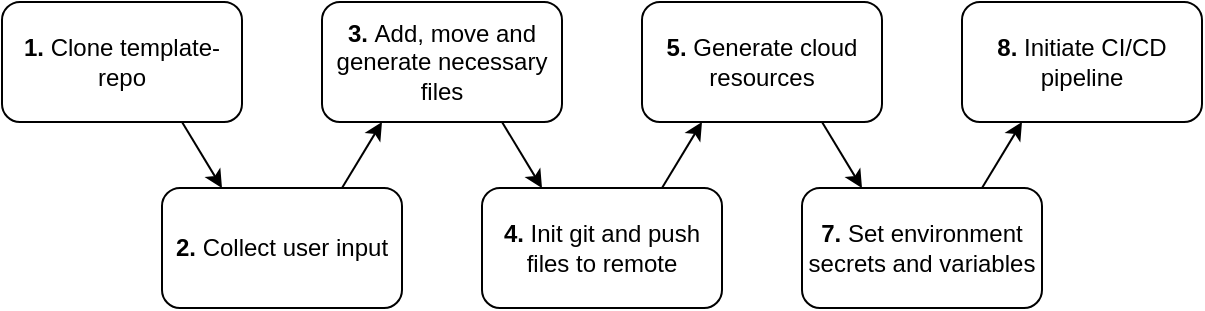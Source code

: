 <mxfile version="26.2.14">
  <diagram name="Page-1" id="e7e014a7-5840-1c2e-5031-d8a46d1fe8dd">
    <mxGraphModel dx="784" dy="596" grid="1" gridSize="10" guides="1" tooltips="1" connect="1" arrows="1" fold="1" page="1" pageScale="1" pageWidth="1169" pageHeight="826" background="none" math="0" shadow="0">
      <root>
        <mxCell id="0" />
        <mxCell id="1" parent="0" />
        <mxCell id="oJ4jJjxVJxxPxz0Rxdeq-41" value="&lt;b&gt;1. &lt;/b&gt;Clone template-repo" style="rounded=1;whiteSpace=wrap;html=1;" vertex="1" parent="1">
          <mxGeometry x="40" y="320" width="120" height="60" as="geometry" />
        </mxCell>
        <mxCell id="oJ4jJjxVJxxPxz0Rxdeq-43" value="&lt;b&gt;2. &lt;/b&gt;Collect user input" style="rounded=1;whiteSpace=wrap;html=1;" vertex="1" parent="1">
          <mxGeometry x="120" y="413" width="120" height="60" as="geometry" />
        </mxCell>
        <mxCell id="oJ4jJjxVJxxPxz0Rxdeq-44" value="&lt;b&gt;3.&lt;/b&gt;&amp;nbsp;Add, move and generate necessary files" style="rounded=1;whiteSpace=wrap;html=1;" vertex="1" parent="1">
          <mxGeometry x="200" y="320" width="120" height="60" as="geometry" />
        </mxCell>
        <mxCell id="oJ4jJjxVJxxPxz0Rxdeq-47" value="&lt;b&gt;4. &lt;/b&gt;Init git and push files to remote" style="rounded=1;whiteSpace=wrap;html=1;" vertex="1" parent="1">
          <mxGeometry x="280" y="413" width="120" height="60" as="geometry" />
        </mxCell>
        <mxCell id="oJ4jJjxVJxxPxz0Rxdeq-51" value="&lt;b&gt;5.&lt;/b&gt; Generate cloud resources" style="rounded=1;whiteSpace=wrap;html=1;" vertex="1" parent="1">
          <mxGeometry x="360" y="320" width="120" height="60" as="geometry" />
        </mxCell>
        <mxCell id="oJ4jJjxVJxxPxz0Rxdeq-54" value="&lt;b&gt;7.&lt;/b&gt;&amp;nbsp;Set environment secrets and variables" style="rounded=1;whiteSpace=wrap;html=1;" vertex="1" parent="1">
          <mxGeometry x="440" y="413" width="120" height="60" as="geometry" />
        </mxCell>
        <mxCell id="oJ4jJjxVJxxPxz0Rxdeq-56" value="&lt;b&gt;8. &lt;/b&gt;Initiate&amp;nbsp;CI/CD pipeline" style="rounded=1;whiteSpace=wrap;html=1;" vertex="1" parent="1">
          <mxGeometry x="520" y="320" width="120" height="60" as="geometry" />
        </mxCell>
        <mxCell id="oJ4jJjxVJxxPxz0Rxdeq-58" value="" style="endArrow=classic;html=1;rounded=0;exitX=0.75;exitY=0;exitDx=0;exitDy=0;entryX=0.25;entryY=1;entryDx=0;entryDy=0;" edge="1" parent="1" source="oJ4jJjxVJxxPxz0Rxdeq-43" target="oJ4jJjxVJxxPxz0Rxdeq-44">
          <mxGeometry width="50" height="50" relative="1" as="geometry">
            <mxPoint x="240" y="413" as="sourcePoint" />
            <mxPoint x="260" y="446" as="targetPoint" />
          </mxGeometry>
        </mxCell>
        <mxCell id="oJ4jJjxVJxxPxz0Rxdeq-62" value="" style="endArrow=classic;html=1;rounded=0;exitX=0.75;exitY=1;exitDx=0;exitDy=0;entryX=0.25;entryY=0;entryDx=0;entryDy=0;" edge="1" parent="1" source="oJ4jJjxVJxxPxz0Rxdeq-41" target="oJ4jJjxVJxxPxz0Rxdeq-43">
          <mxGeometry width="50" height="50" relative="1" as="geometry">
            <mxPoint x="130" y="380" as="sourcePoint" />
            <mxPoint x="150" y="347" as="targetPoint" />
          </mxGeometry>
        </mxCell>
        <mxCell id="oJ4jJjxVJxxPxz0Rxdeq-63" value="" style="endArrow=classic;html=1;rounded=0;exitX=0.75;exitY=1;exitDx=0;exitDy=0;entryX=0.25;entryY=0;entryDx=0;entryDy=0;" edge="1" parent="1">
          <mxGeometry width="50" height="50" relative="1" as="geometry">
            <mxPoint x="290" y="380" as="sourcePoint" />
            <mxPoint x="310" y="413" as="targetPoint" />
          </mxGeometry>
        </mxCell>
        <mxCell id="oJ4jJjxVJxxPxz0Rxdeq-64" value="" style="endArrow=classic;html=1;rounded=0;exitX=0.75;exitY=0;exitDx=0;exitDy=0;entryX=0.25;entryY=1;entryDx=0;entryDy=0;" edge="1" parent="1">
          <mxGeometry width="50" height="50" relative="1" as="geometry">
            <mxPoint x="370" y="413" as="sourcePoint" />
            <mxPoint x="390" y="380" as="targetPoint" />
          </mxGeometry>
        </mxCell>
        <mxCell id="oJ4jJjxVJxxPxz0Rxdeq-65" value="" style="endArrow=classic;html=1;rounded=0;exitX=0.75;exitY=1;exitDx=0;exitDy=0;entryX=0.25;entryY=0;entryDx=0;entryDy=0;" edge="1" parent="1">
          <mxGeometry width="50" height="50" relative="1" as="geometry">
            <mxPoint x="450" y="380" as="sourcePoint" />
            <mxPoint x="470" y="413" as="targetPoint" />
          </mxGeometry>
        </mxCell>
        <mxCell id="oJ4jJjxVJxxPxz0Rxdeq-66" value="" style="endArrow=classic;html=1;rounded=0;exitX=0.75;exitY=0;exitDx=0;exitDy=0;entryX=0.25;entryY=1;entryDx=0;entryDy=0;" edge="1" parent="1">
          <mxGeometry width="50" height="50" relative="1" as="geometry">
            <mxPoint x="530" y="413" as="sourcePoint" />
            <mxPoint x="550" y="380" as="targetPoint" />
          </mxGeometry>
        </mxCell>
      </root>
    </mxGraphModel>
  </diagram>
</mxfile>
